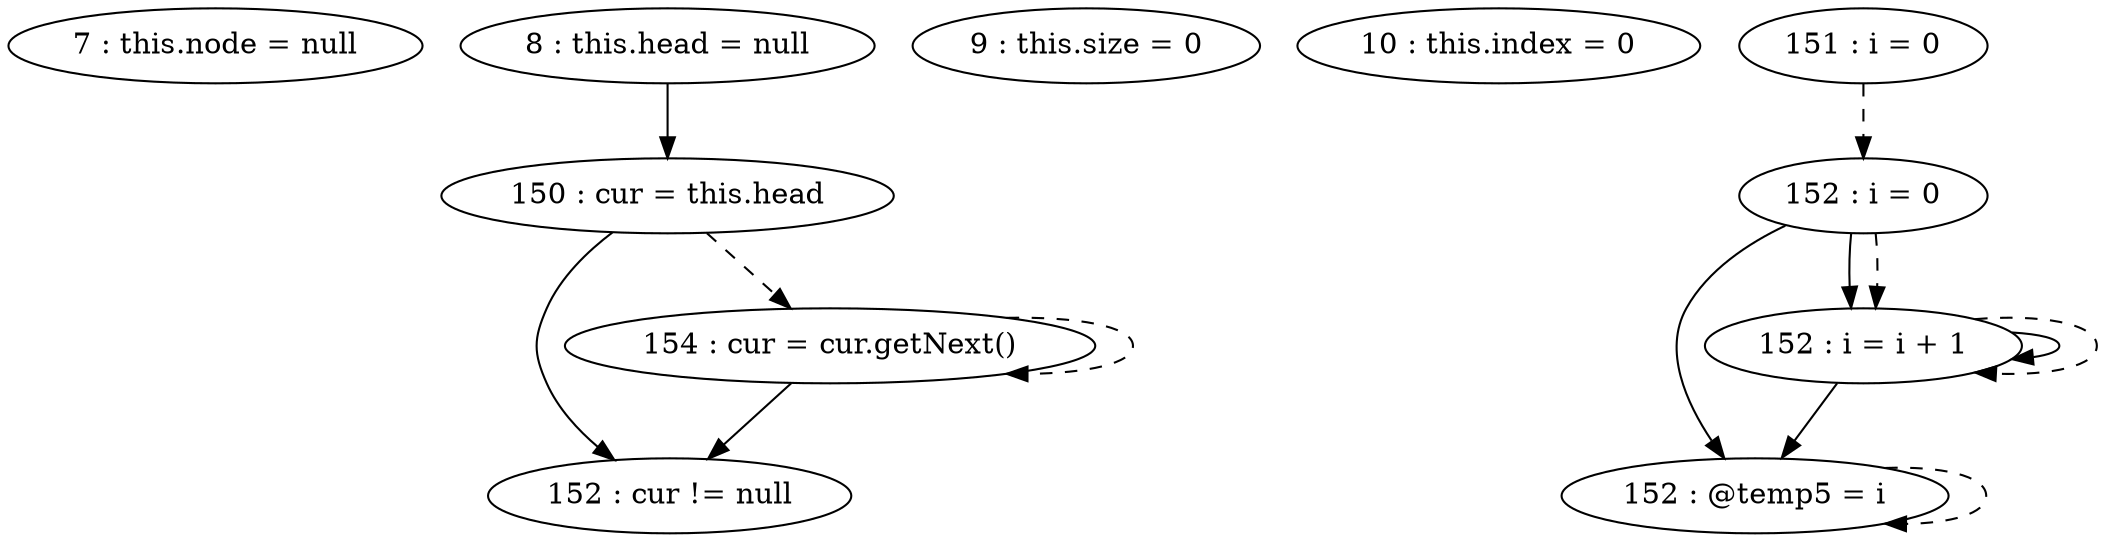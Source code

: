 digraph G {
"7 : this.node = null"
"8 : this.head = null"
"8 : this.head = null" -> "150 : cur = this.head"
"9 : this.size = 0"
"10 : this.index = 0"
"150 : cur = this.head"
"150 : cur = this.head" -> "152 : cur != null"
"150 : cur = this.head" -> "154 : cur = cur.getNext()" [style=dashed]
"151 : i = 0"
"151 : i = 0" -> "152 : i = 0" [style=dashed]
"152 : i = 0"
"152 : i = 0" -> "152 : @temp5 = i"
"152 : i = 0" -> "152 : i = i + 1"
"152 : i = 0" -> "152 : i = i + 1" [style=dashed]
"152 : cur != null"
"154 : cur = cur.getNext()"
"154 : cur = cur.getNext()" -> "152 : cur != null"
"154 : cur = cur.getNext()" -> "154 : cur = cur.getNext()" [style=dashed]
"152 : @temp5 = i"
"152 : @temp5 = i" -> "152 : @temp5 = i" [style=dashed]
"152 : i = i + 1"
"152 : i = i + 1" -> "152 : @temp5 = i"
"152 : i = i + 1" -> "152 : i = i + 1"
"152 : i = i + 1" -> "152 : i = i + 1" [style=dashed]
}